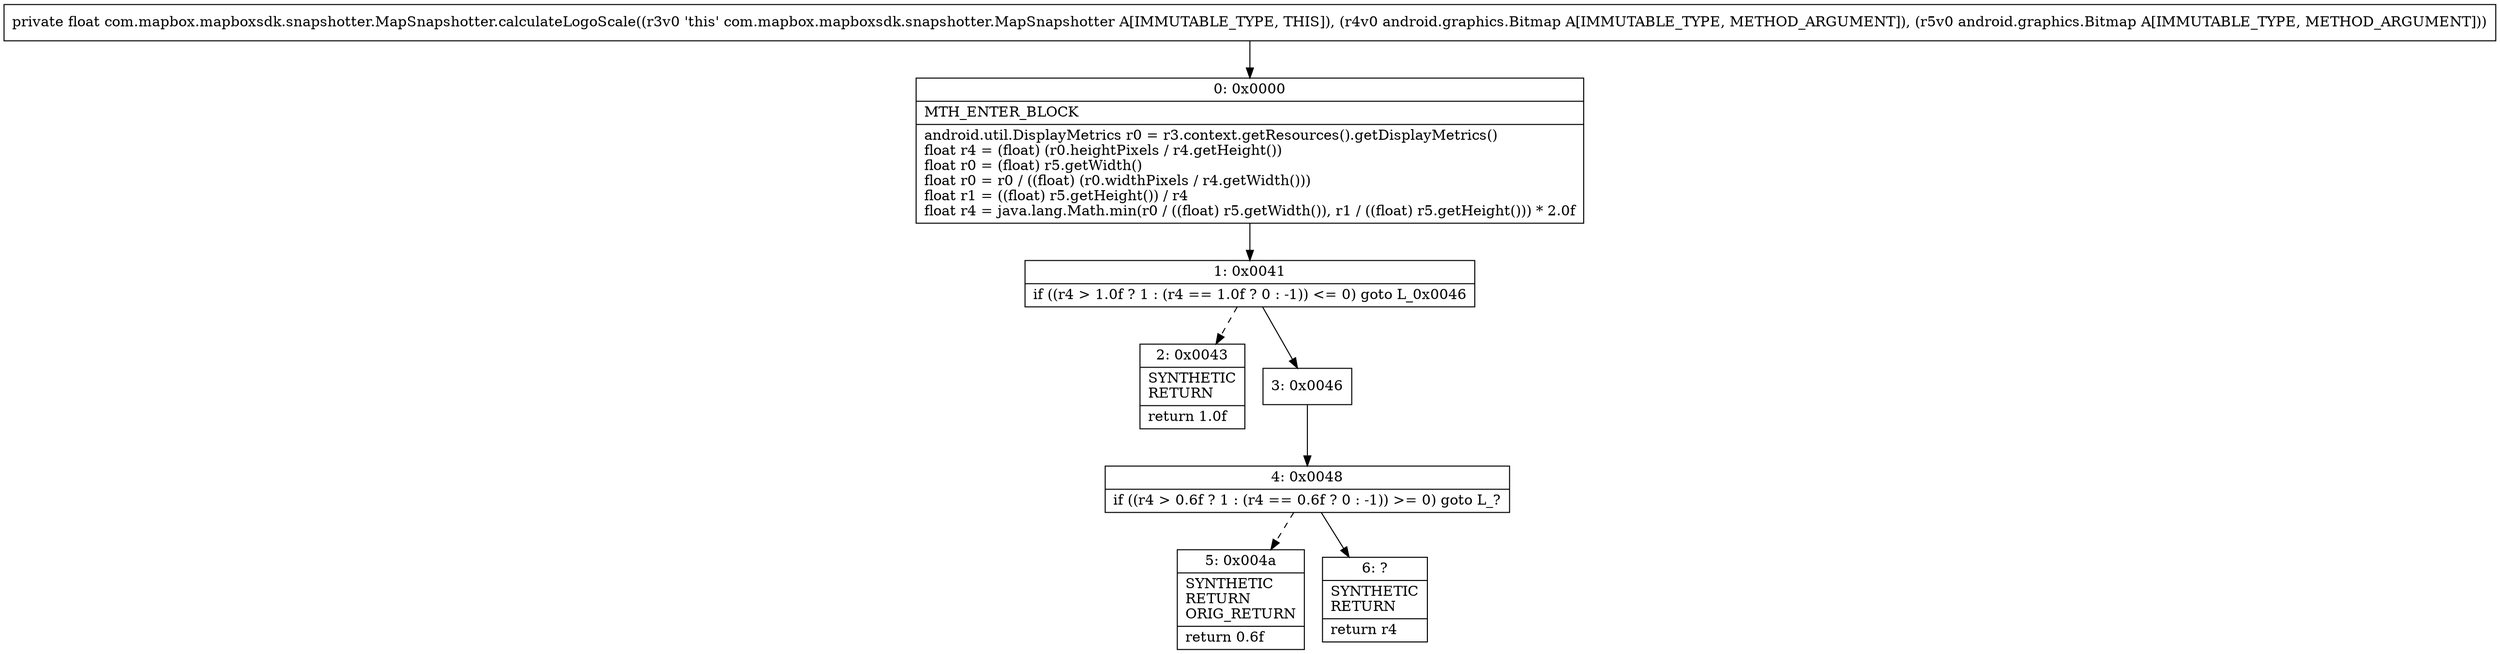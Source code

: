 digraph "CFG forcom.mapbox.mapboxsdk.snapshotter.MapSnapshotter.calculateLogoScale(Landroid\/graphics\/Bitmap;Landroid\/graphics\/Bitmap;)F" {
Node_0 [shape=record,label="{0\:\ 0x0000|MTH_ENTER_BLOCK\l|android.util.DisplayMetrics r0 = r3.context.getResources().getDisplayMetrics()\lfloat r4 = (float) (r0.heightPixels \/ r4.getHeight())\lfloat r0 = (float) r5.getWidth()\lfloat r0 = r0 \/ ((float) (r0.widthPixels \/ r4.getWidth()))\lfloat r1 = ((float) r5.getHeight()) \/ r4\lfloat r4 = java.lang.Math.min(r0 \/ ((float) r5.getWidth()), r1 \/ ((float) r5.getHeight())) * 2.0f\l}"];
Node_1 [shape=record,label="{1\:\ 0x0041|if ((r4 \> 1.0f ? 1 : (r4 == 1.0f ? 0 : \-1)) \<= 0) goto L_0x0046\l}"];
Node_2 [shape=record,label="{2\:\ 0x0043|SYNTHETIC\lRETURN\l|return 1.0f\l}"];
Node_3 [shape=record,label="{3\:\ 0x0046}"];
Node_4 [shape=record,label="{4\:\ 0x0048|if ((r4 \> 0.6f ? 1 : (r4 == 0.6f ? 0 : \-1)) \>= 0) goto L_?\l}"];
Node_5 [shape=record,label="{5\:\ 0x004a|SYNTHETIC\lRETURN\lORIG_RETURN\l|return 0.6f\l}"];
Node_6 [shape=record,label="{6\:\ ?|SYNTHETIC\lRETURN\l|return r4\l}"];
MethodNode[shape=record,label="{private float com.mapbox.mapboxsdk.snapshotter.MapSnapshotter.calculateLogoScale((r3v0 'this' com.mapbox.mapboxsdk.snapshotter.MapSnapshotter A[IMMUTABLE_TYPE, THIS]), (r4v0 android.graphics.Bitmap A[IMMUTABLE_TYPE, METHOD_ARGUMENT]), (r5v0 android.graphics.Bitmap A[IMMUTABLE_TYPE, METHOD_ARGUMENT])) }"];
MethodNode -> Node_0;
Node_0 -> Node_1;
Node_1 -> Node_2[style=dashed];
Node_1 -> Node_3;
Node_3 -> Node_4;
Node_4 -> Node_5[style=dashed];
Node_4 -> Node_6;
}

